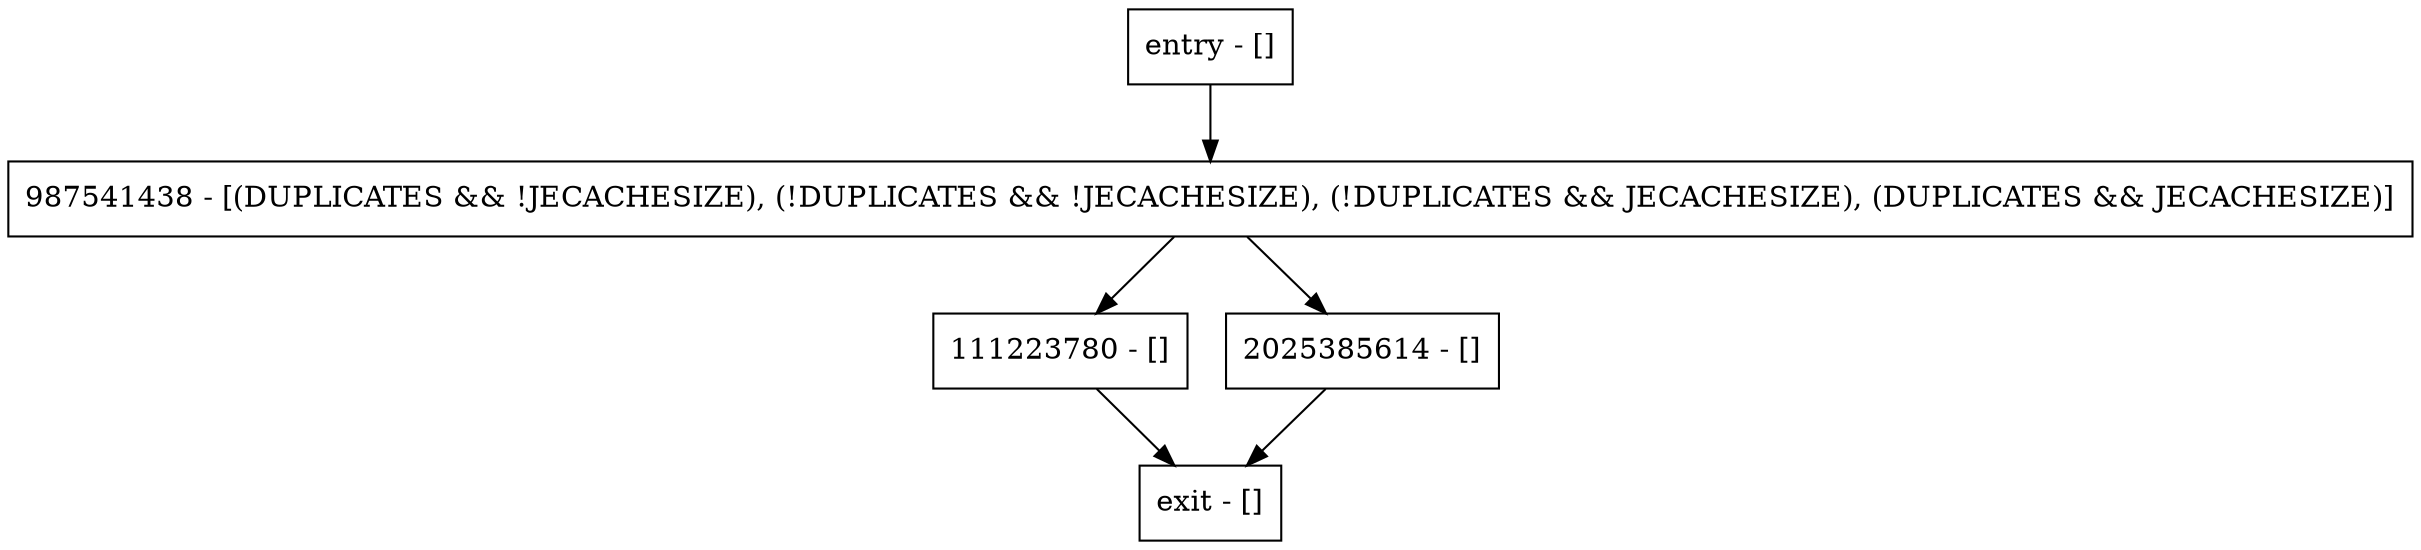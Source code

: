 digraph getSize {
node [shape=record];
entry [label="entry - []"];
exit [label="exit - []"];
111223780 [label="111223780 - []"];
987541438 [label="987541438 - [(DUPLICATES && !JECACHESIZE), (!DUPLICATES && !JECACHESIZE), (!DUPLICATES && JECACHESIZE), (DUPLICATES && JECACHESIZE)]"];
2025385614 [label="2025385614 - []"];
entry;
exit;
entry -> 987541438;
111223780 -> exit;
987541438 -> 111223780;
987541438 -> 2025385614;
2025385614 -> exit;
}
